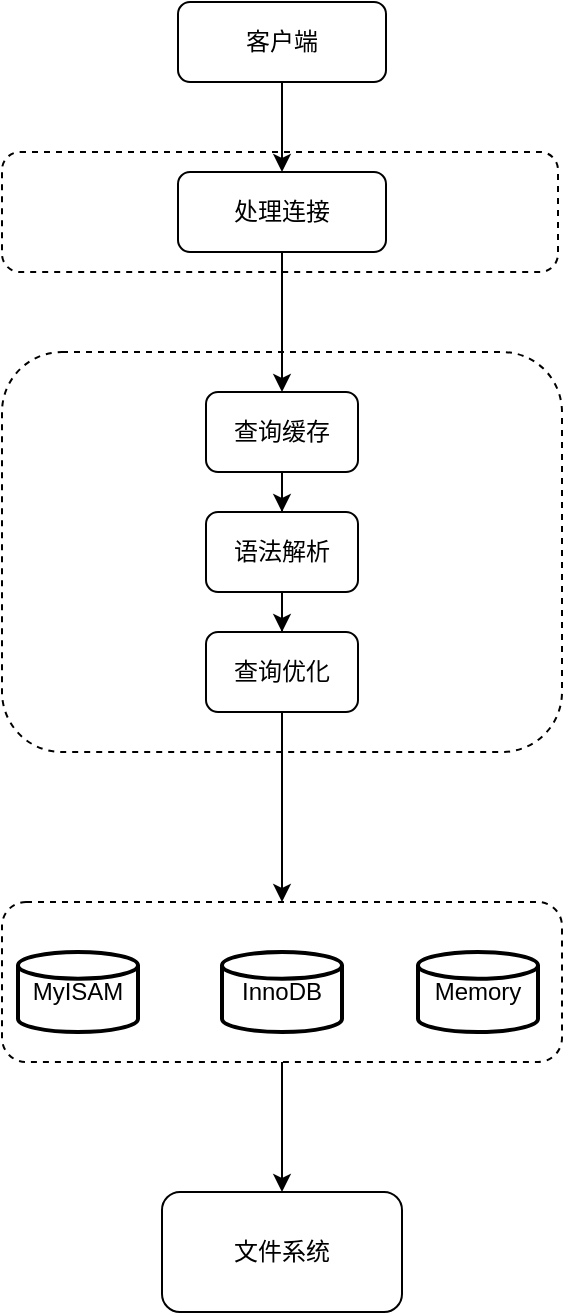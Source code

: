 <mxfile version="24.5.5" type="github">
  <diagram name="第 1 页" id="CBgy8XKLXbL9gpVcDCWg">
    <mxGraphModel dx="1042" dy="535" grid="1" gridSize="10" guides="1" tooltips="1" connect="1" arrows="1" fold="1" page="1" pageScale="1" pageWidth="827" pageHeight="1169" math="0" shadow="0">
      <root>
        <mxCell id="0" />
        <mxCell id="1" parent="0" />
        <mxCell id="m918uEz0bu5owm2fi5b8-63" value="" style="rounded=1;whiteSpace=wrap;html=1;dashed=1;" vertex="1" parent="1">
          <mxGeometry x="222" y="210" width="278" height="60" as="geometry" />
        </mxCell>
        <mxCell id="m918uEz0bu5owm2fi5b8-34" value="" style="rounded=1;whiteSpace=wrap;html=1;dashed=1;" vertex="1" parent="1">
          <mxGeometry x="222" y="310" width="280" height="200" as="geometry" />
        </mxCell>
        <mxCell id="m918uEz0bu5owm2fi5b8-65" style="edgeStyle=orthogonalEdgeStyle;rounded=0;orthogonalLoop=1;jettySize=auto;html=1;" edge="1" parent="1" source="m918uEz0bu5owm2fi5b8-32" target="m918uEz0bu5owm2fi5b8-31">
          <mxGeometry relative="1" as="geometry" />
        </mxCell>
        <mxCell id="m918uEz0bu5owm2fi5b8-32" value="处理连接" style="rounded=1;whiteSpace=wrap;html=1;" vertex="1" parent="1">
          <mxGeometry x="310" y="220" width="104" height="40" as="geometry" />
        </mxCell>
        <mxCell id="m918uEz0bu5owm2fi5b8-48" style="edgeStyle=orthogonalEdgeStyle;rounded=0;orthogonalLoop=1;jettySize=auto;html=1;exitX=0.5;exitY=1;exitDx=0;exitDy=0;" edge="1" parent="1" source="m918uEz0bu5owm2fi5b8-29" target="m918uEz0bu5owm2fi5b8-26">
          <mxGeometry relative="1" as="geometry" />
        </mxCell>
        <mxCell id="m918uEz0bu5owm2fi5b8-29" value="查询优化" style="rounded=1;whiteSpace=wrap;html=1;" vertex="1" parent="1">
          <mxGeometry x="324" y="450" width="76" height="40" as="geometry" />
        </mxCell>
        <mxCell id="m918uEz0bu5owm2fi5b8-46" style="edgeStyle=orthogonalEdgeStyle;rounded=0;orthogonalLoop=1;jettySize=auto;html=1;exitX=0.5;exitY=1;exitDx=0;exitDy=0;" edge="1" parent="1" source="m918uEz0bu5owm2fi5b8-30" target="m918uEz0bu5owm2fi5b8-29">
          <mxGeometry relative="1" as="geometry" />
        </mxCell>
        <mxCell id="m918uEz0bu5owm2fi5b8-30" value="语法解析" style="rounded=1;whiteSpace=wrap;html=1;" vertex="1" parent="1">
          <mxGeometry x="324" y="390" width="76" height="40" as="geometry" />
        </mxCell>
        <mxCell id="m918uEz0bu5owm2fi5b8-45" style="edgeStyle=orthogonalEdgeStyle;rounded=0;orthogonalLoop=1;jettySize=auto;html=1;exitX=0.5;exitY=1;exitDx=0;exitDy=0;" edge="1" parent="1" source="m918uEz0bu5owm2fi5b8-31" target="m918uEz0bu5owm2fi5b8-30">
          <mxGeometry relative="1" as="geometry" />
        </mxCell>
        <mxCell id="m918uEz0bu5owm2fi5b8-31" value="查询缓存" style="rounded=1;whiteSpace=wrap;html=1;" vertex="1" parent="1">
          <mxGeometry x="324" y="330" width="76" height="40" as="geometry" />
        </mxCell>
        <mxCell id="m918uEz0bu5owm2fi5b8-61" value="" style="edgeStyle=orthogonalEdgeStyle;rounded=0;orthogonalLoop=1;jettySize=auto;html=1;" edge="1" parent="1" source="m918uEz0bu5owm2fi5b8-26" target="m918uEz0bu5owm2fi5b8-60">
          <mxGeometry relative="1" as="geometry" />
        </mxCell>
        <mxCell id="m918uEz0bu5owm2fi5b8-26" value="" style="rounded=1;whiteSpace=wrap;html=1;dashed=1;labelBackgroundColor=none;" vertex="1" parent="1">
          <mxGeometry x="222" y="585" width="280" height="80" as="geometry" />
        </mxCell>
        <mxCell id="m918uEz0bu5owm2fi5b8-21" value="MyISAM" style="strokeWidth=2;html=1;shape=mxgraph.flowchart.database;whiteSpace=wrap;" vertex="1" parent="1">
          <mxGeometry x="230" y="610" width="60" height="40" as="geometry" />
        </mxCell>
        <mxCell id="m918uEz0bu5owm2fi5b8-22" value="InnoDB" style="strokeWidth=2;html=1;shape=mxgraph.flowchart.database;whiteSpace=wrap;" vertex="1" parent="1">
          <mxGeometry x="332" y="610" width="60" height="40" as="geometry" />
        </mxCell>
        <mxCell id="m918uEz0bu5owm2fi5b8-27" value="Memory" style="strokeWidth=2;html=1;shape=mxgraph.flowchart.database;whiteSpace=wrap;" vertex="1" parent="1">
          <mxGeometry x="430" y="610" width="60" height="40" as="geometry" />
        </mxCell>
        <mxCell id="m918uEz0bu5owm2fi5b8-64" style="edgeStyle=orthogonalEdgeStyle;rounded=0;orthogonalLoop=1;jettySize=auto;html=1;entryX=0.5;entryY=0;entryDx=0;entryDy=0;" edge="1" parent="1" source="m918uEz0bu5owm2fi5b8-44" target="m918uEz0bu5owm2fi5b8-32">
          <mxGeometry relative="1" as="geometry" />
        </mxCell>
        <mxCell id="m918uEz0bu5owm2fi5b8-44" value="客户端" style="rounded=1;whiteSpace=wrap;html=1;" vertex="1" parent="1">
          <mxGeometry x="310" y="135" width="104" height="40" as="geometry" />
        </mxCell>
        <mxCell id="m918uEz0bu5owm2fi5b8-60" value="文件系统" style="whiteSpace=wrap;html=1;rounded=1;labelBackgroundColor=none;" vertex="1" parent="1">
          <mxGeometry x="302" y="730" width="120" height="60" as="geometry" />
        </mxCell>
      </root>
    </mxGraphModel>
  </diagram>
</mxfile>
